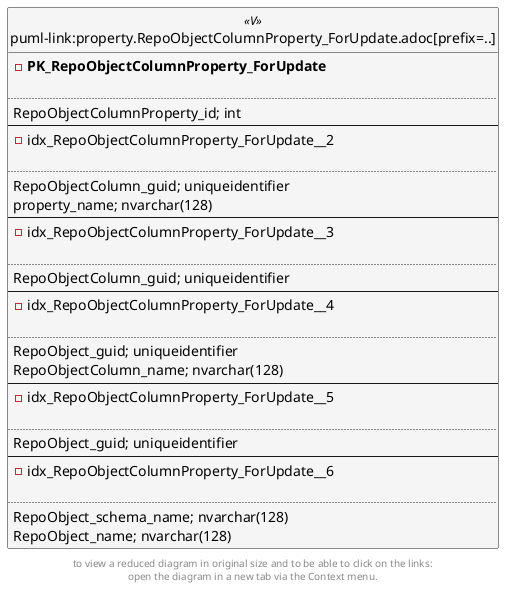 @startuml
left to right direction
'top to bottom direction
hide circle
'avoide "." issues:
set namespaceSeparator none


skinparam class {
  BackgroundColor White
  BackgroundColor<<FN>> Yellow
  BackgroundColor<<FS>> Yellow
  BackgroundColor<<FT>> LightGray
  BackgroundColor<<IF>> Yellow
  BackgroundColor<<IS>> Yellow
  BackgroundColor<<P>> Aqua
  BackgroundColor<<PC>> Aqua
  BackgroundColor<<SN>> Yellow
  BackgroundColor<<SO>> SlateBlue
  BackgroundColor<<TF>> LightGray
  BackgroundColor<<TR>> Tomato
  BackgroundColor<<U>> White
  BackgroundColor<<V>> WhiteSmoke
  BackgroundColor<<X>> Aqua
}


entity "puml-link:property.RepoObjectColumnProperty_ForUpdate.adoc[prefix=..]" as property.RepoObjectColumnProperty_ForUpdate << V >> {
- **PK_RepoObjectColumnProperty_ForUpdate**

..
RepoObjectColumnProperty_id; int
--
- idx_RepoObjectColumnProperty_ForUpdate__2

..
RepoObjectColumn_guid; uniqueidentifier
property_name; nvarchar(128)
--
- idx_RepoObjectColumnProperty_ForUpdate__3

..
RepoObjectColumn_guid; uniqueidentifier
--
- idx_RepoObjectColumnProperty_ForUpdate__4

..
RepoObject_guid; uniqueidentifier
RepoObjectColumn_name; nvarchar(128)
--
- idx_RepoObjectColumnProperty_ForUpdate__5

..
RepoObject_guid; uniqueidentifier
--
- idx_RepoObjectColumnProperty_ForUpdate__6

..
RepoObject_schema_name; nvarchar(128)
RepoObject_name; nvarchar(128)
}


footer
to view a reduced diagram in original size and to be able to click on the links:
open the diagram in a new tab via the Context menu.
end footer

@enduml

